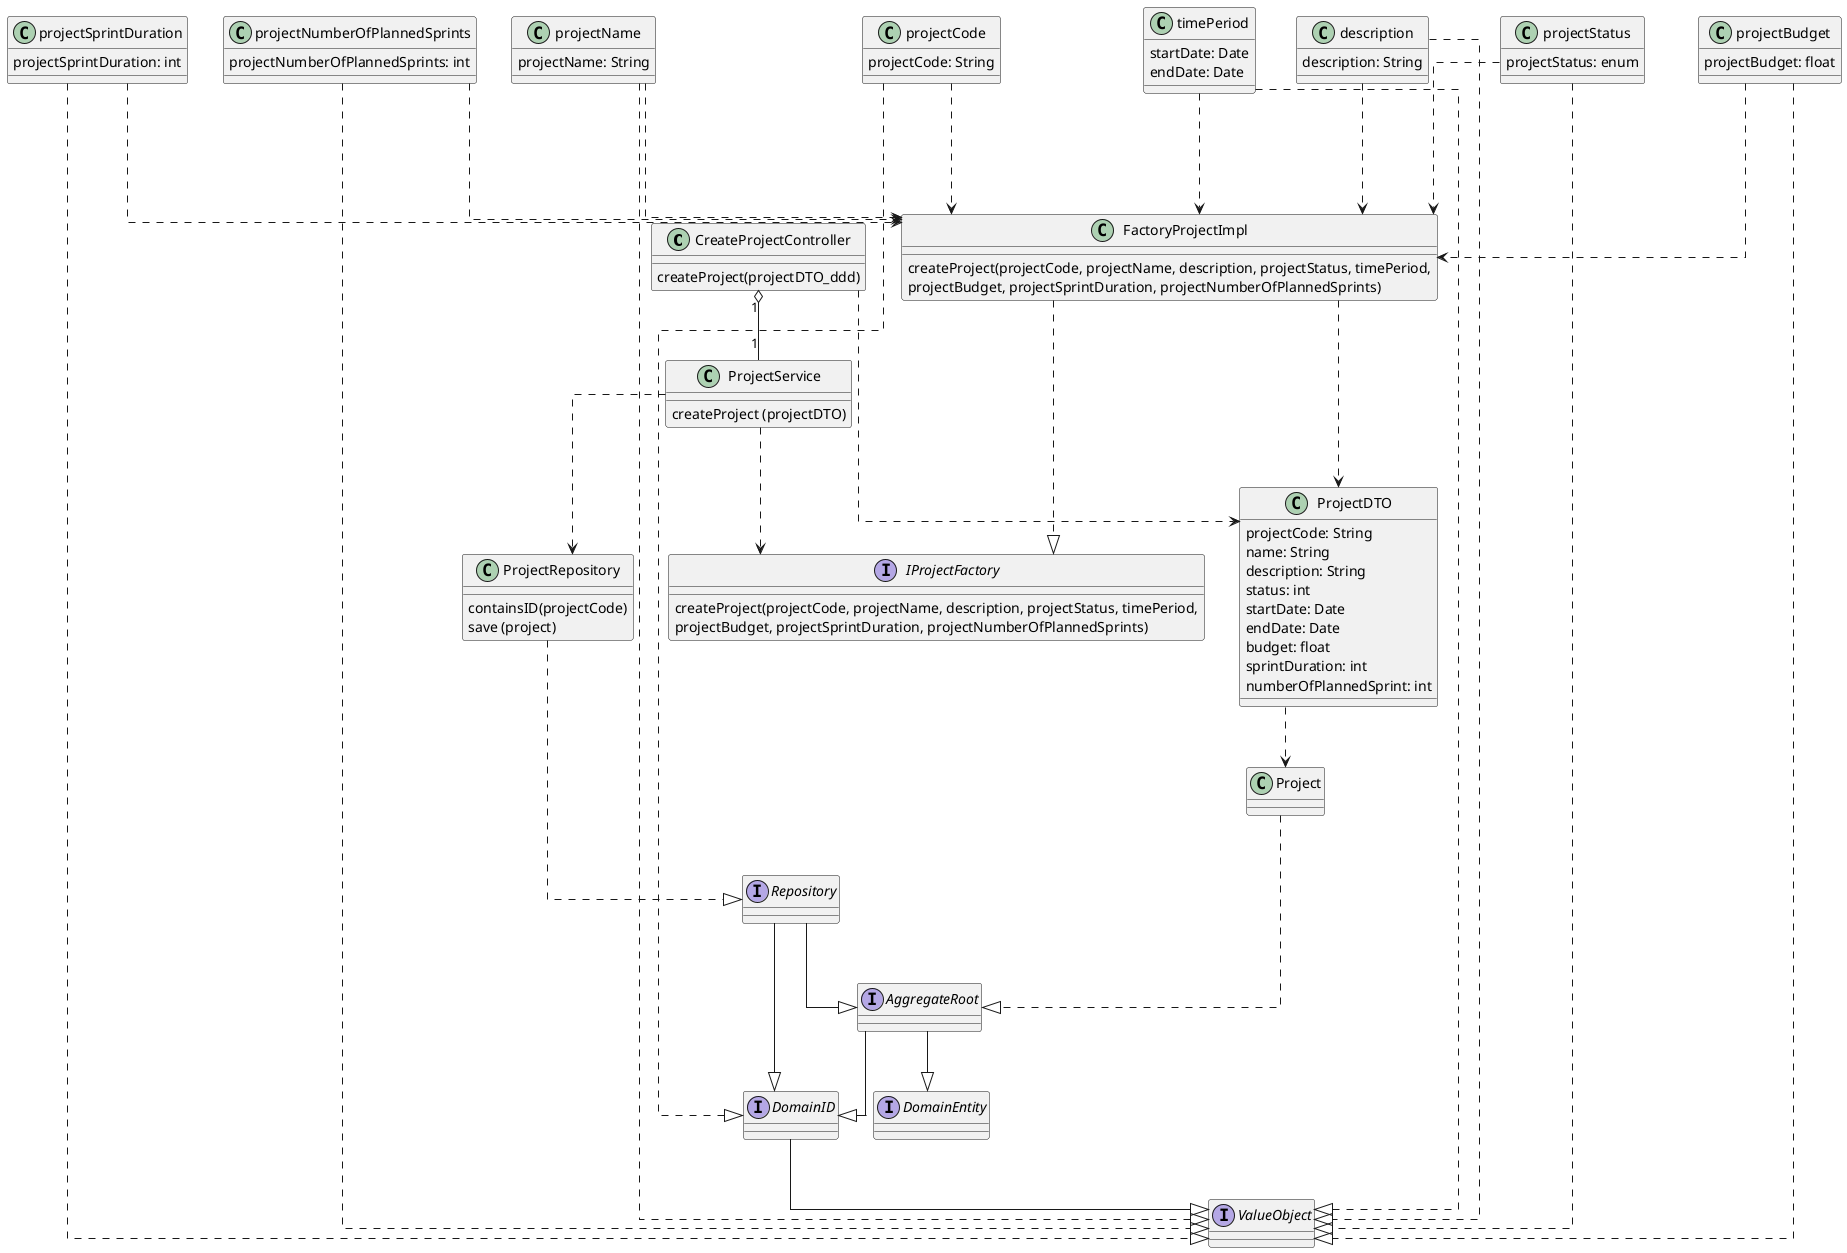 @startuml
skinparam linetype ortho

class CreateProjectController {
createProject(projectDTO_ddd)
}

class ProjectService {
createProject (projectDTO)
}

class ProjectRepository {
containsID(projectCode)
save (project)
}

interface IProjectFactory {
createProject(projectCode, projectName, description, projectStatus, timePeriod,
 projectBudget, projectSprintDuration, projectNumberOfPlannedSprints)
}

class FactoryProjectImpl {
createProject(projectCode, projectName, description, projectStatus, timePeriod,
 projectBudget, projectSprintDuration, projectNumberOfPlannedSprints)
}

class Project {
}


class projectCode {
projectCode: String
}

class projectName {
projectName: String
}

class description {
description: String
}

class projectStatus {
projectStatus: enum
}

class timePeriod {
startDate: Date
endDate: Date
}

class projectBudget {
projectBudget: float
}

class projectSprintDuration {
projectSprintDuration: int
}

class projectNumberOfPlannedSprints {
projectNumberOfPlannedSprints: int
}

class ProjectDTO {
projectCode: String
name: String
description: String
status: int
startDate: Date
endDate: Date
budget: float
sprintDuration: int
numberOfPlannedSprint: int
}

interface ValueObject {
}

interface DomainID {
}

interface Repository {
}

interface AggregateRoot {
}

interface DomainEntity {
}

CreateProjectController "1" o--"1" ProjectService
ProjectDTO ..> Project
CreateProjectController ..> ProjectDTO
ProjectService ..> IProjectFactory

FactoryProjectImpl -..> ProjectDTO
ProjectService ..> ProjectRepository
FactoryProjectImpl -..|> IProjectFactory

projectCode -..> FactoryProjectImpl
projectName -..> FactoryProjectImpl
description -..> FactoryProjectImpl
projectStatus -..> FactoryProjectImpl
timePeriod -..> FactoryProjectImpl
projectBudget -..> FactoryProjectImpl
projectSprintDuration -..> FactoryProjectImpl
projectNumberOfPlannedSprints -..> FactoryProjectImpl

DomainID --|> ValueObject
Repository --|> DomainID
Repository --|> AggregateRoot
AggregateRoot --|> DomainID
AggregateRoot --|> DomainEntity

projectCode -..|> DomainID
projectName ..|> ValueObject
description -..|> ValueObject
projectStatus -..|> ValueObject
timePeriod -..|> ValueObject
projectBudget -..|> ValueObject
projectSprintDuration -..|> ValueObject
projectNumberOfPlannedSprints -..|> ValueObject

Project -..|> AggregateRoot
ProjectRepository -..|> Repository




@enduml